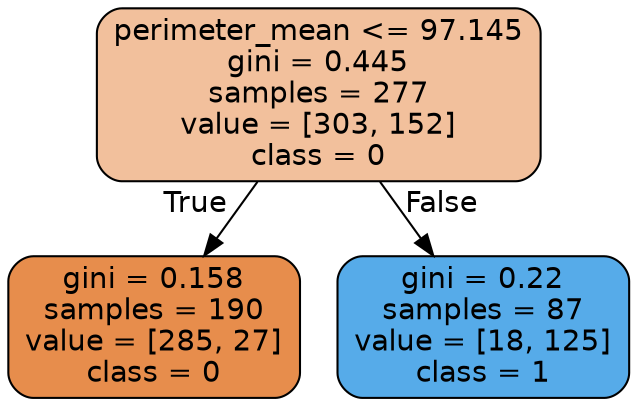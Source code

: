 digraph Tree {
node [shape=box, style="filled, rounded", color="black", fontname="helvetica"] ;
edge [fontname="helvetica"] ;
0 [label="perimeter_mean <= 97.145\ngini = 0.445\nsamples = 277\nvalue = [303, 152]\nclass = 0", fillcolor="#f2c09c"] ;
1 [label="gini = 0.158\nsamples = 190\nvalue = [285, 27]\nclass = 0", fillcolor="#e78d4c"] ;
0 -> 1 [labeldistance=2.5, labelangle=45, headlabel="True"] ;
2 [label="gini = 0.22\nsamples = 87\nvalue = [18, 125]\nclass = 1", fillcolor="#56abe9"] ;
0 -> 2 [labeldistance=2.5, labelangle=-45, headlabel="False"] ;
}